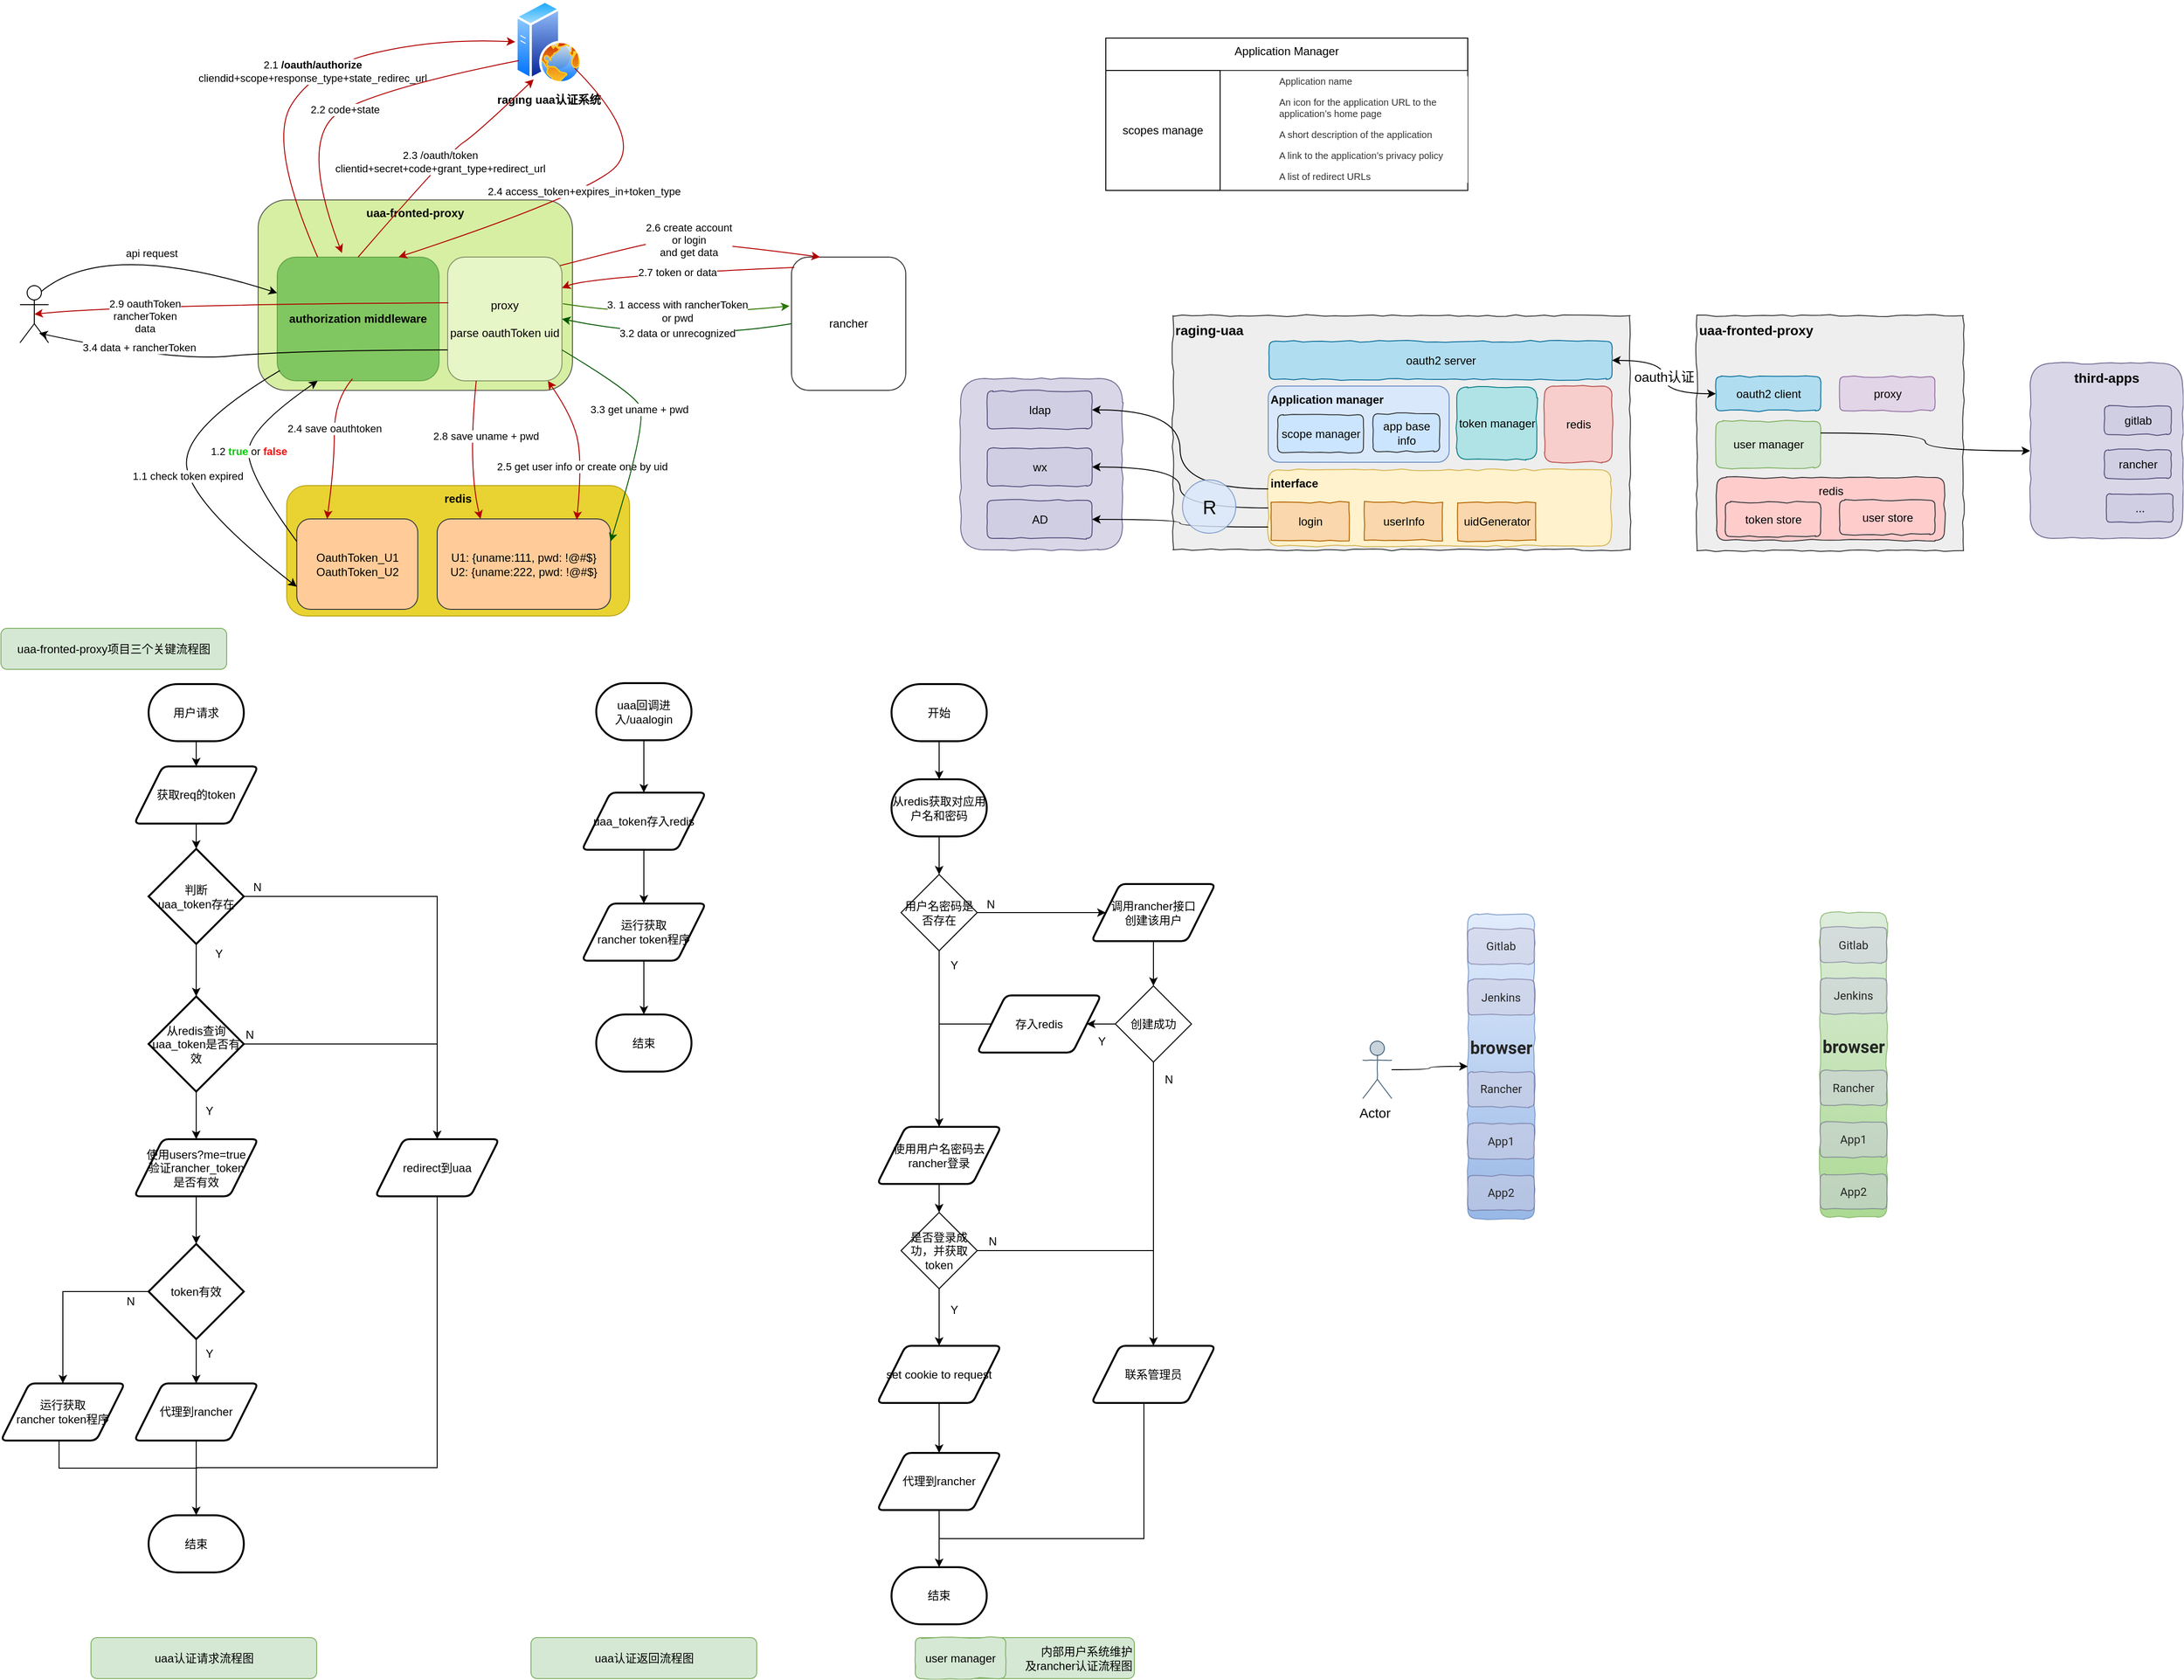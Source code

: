 <mxfile version="12.1.3" type="github" pages="1">
  <diagram id="wU1A7ZqZoi6GiLLCmWU0" name="Page-1">
    <mxGraphModel dx="1408" dy="787" grid="1" gridSize="10" guides="1" tooltips="1" connect="1" arrows="1" fold="1" page="1" pageScale="1" pageWidth="1169" pageHeight="827" math="0" shadow="0">
      <root>
        <mxCell id="0"/>
        <mxCell id="1" parent="0"/>
        <mxCell id="jtTCTWdZy7aRetB8OSgc-1" value="" style="group" parent="1" vertex="1" connectable="0">
          <mxGeometry x="320" y="510" width="360" height="137" as="geometry"/>
        </mxCell>
        <mxCell id="0OA5MnC2VpykpQYva78K-1" value="redis" style="rounded=1;whiteSpace=wrap;html=1;verticalAlign=top;fontStyle=1;fillColor=#e3c800;strokeColor=#B09500;fontColor=#000000;opacity=80;" parent="jtTCTWdZy7aRetB8OSgc-1" vertex="1">
          <mxGeometry width="360" height="137" as="geometry"/>
        </mxCell>
        <mxCell id="0OA5MnC2VpykpQYva78K-2" value="OauthToken_U1&lt;br&gt;OauthToken_U2&lt;br&gt;" style="rounded=1;whiteSpace=wrap;html=1;fillColor=#ffcc99;strokeColor=#36393d;" parent="jtTCTWdZy7aRetB8OSgc-1" vertex="1">
          <mxGeometry x="10.588" y="35" width="127.059" height="95" as="geometry"/>
        </mxCell>
        <mxCell id="0OA5MnC2VpykpQYva78K-3" value="U1: {uname:111, pwd: !@#$}&lt;br&gt;U2: {uname:222, pwd: !@#$}" style="rounded=1;whiteSpace=wrap;html=1;fillColor=#ffcc99;strokeColor=#36393d;" parent="jtTCTWdZy7aRetB8OSgc-1" vertex="1">
          <mxGeometry x="158" y="35" width="182" height="95" as="geometry"/>
        </mxCell>
        <mxCell id="jtTCTWdZy7aRetB8OSgc-2" value="&lt;b&gt;uaa-fronted-proxy&lt;/b&gt;" style="rounded=1;whiteSpace=wrap;html=1;opacity=80;verticalAlign=top;fillColor=#cdeb8b;strokeColor=#36393d;" parent="1" vertex="1">
          <mxGeometry x="290" y="210" width="330" height="200" as="geometry"/>
        </mxCell>
        <mxCell id="jtTCTWdZy7aRetB8OSgc-3" value="rancher" style="rounded=1;whiteSpace=wrap;html=1;fontColor=#000000;opacity=80;" parent="1" vertex="1">
          <mxGeometry x="850" y="270" width="120" height="140" as="geometry"/>
        </mxCell>
        <mxCell id="jtTCTWdZy7aRetB8OSgc-5" value="&lt;b&gt;raging uaa认证系统&lt;/b&gt;" style="aspect=fixed;perimeter=ellipsePerimeter;html=1;align=center;shadow=0;dashed=0;spacingTop=3;image;image=img/lib/active_directory/web_server.svg;" parent="1" vertex="1">
          <mxGeometry x="560" width="70" height="88" as="geometry"/>
        </mxCell>
        <mxCell id="jtTCTWdZy7aRetB8OSgc-6" value="" style="shape=umlActor;verticalLabelPosition=bottom;labelBackgroundColor=#ffffff;verticalAlign=top;html=1;outlineConnect=0;" parent="1" vertex="1">
          <mxGeometry x="40" y="300" width="30" height="60" as="geometry"/>
        </mxCell>
        <mxCell id="jtTCTWdZy7aRetB8OSgc-7" value="&lt;b&gt;authorization middleware&lt;/b&gt;" style="rounded=1;whiteSpace=wrap;html=1;opacity=40;fillColor=#008a00;strokeColor=#005700;fontColor=#000000;verticalAlign=middle;" parent="1" vertex="1">
          <mxGeometry x="310" y="270" width="170" height="130" as="geometry"/>
        </mxCell>
        <mxCell id="jtTCTWdZy7aRetB8OSgc-10" value="2.1 &lt;b&gt;/oauth/authorize&lt;/b&gt;&lt;br&gt;cliendid+scope+response_type+state_redirec_url" style="curved=1;endArrow=classic;html=1;fontColor=#000000;entryX=0;entryY=0.5;entryDx=0;entryDy=0;exitX=0.25;exitY=0;exitDx=0;exitDy=0;fillColor=#e51400;strokeColor=#B20000;" parent="1" source="jtTCTWdZy7aRetB8OSgc-7" target="jtTCTWdZy7aRetB8OSgc-5" edge="1">
          <mxGeometry width="50" height="50" relative="1" as="geometry">
            <mxPoint x="380" y="190" as="sourcePoint"/>
            <mxPoint x="430" y="140" as="targetPoint"/>
            <Array as="points">
              <mxPoint x="300" y="150"/>
              <mxPoint x="350" y="70"/>
              <mxPoint x="480" y="40"/>
            </Array>
          </mxGeometry>
        </mxCell>
        <mxCell id="jtTCTWdZy7aRetB8OSgc-11" value="2.2 code+state" style="curved=1;endArrow=classic;html=1;fontColor=#000000;entryX=0.4;entryY=-0.033;entryDx=0;entryDy=0;entryPerimeter=0;exitX=0;exitY=0.75;exitDx=0;exitDy=0;fillColor=#e51400;strokeColor=#B20000;" parent="1" source="jtTCTWdZy7aRetB8OSgc-5" target="jtTCTWdZy7aRetB8OSgc-7" edge="1">
          <mxGeometry width="50" height="50" relative="1" as="geometry">
            <mxPoint x="455" y="178" as="sourcePoint"/>
            <mxPoint x="505" y="128" as="targetPoint"/>
            <Array as="points">
              <mxPoint x="430" y="90"/>
              <mxPoint x="330" y="140"/>
            </Array>
          </mxGeometry>
        </mxCell>
        <mxCell id="jtTCTWdZy7aRetB8OSgc-12" value="2.3 /oauth/token&lt;br&gt;clientid+secret+code+grant_type+redirect_url" style="curved=1;endArrow=classic;html=1;fontColor=#000000;exitX=0.5;exitY=0;exitDx=0;exitDy=0;entryX=0.25;entryY=1;entryDx=0;entryDy=0;fillColor=#e51400;strokeColor=#B20000;" parent="1" source="jtTCTWdZy7aRetB8OSgc-7" target="jtTCTWdZy7aRetB8OSgc-5" edge="1">
          <mxGeometry width="50" height="50" relative="1" as="geometry">
            <mxPoint x="490" y="210" as="sourcePoint"/>
            <mxPoint x="540" y="160" as="targetPoint"/>
            <Array as="points">
              <mxPoint x="490" y="160"/>
              <mxPoint x="520" y="140"/>
            </Array>
          </mxGeometry>
        </mxCell>
        <mxCell id="jtTCTWdZy7aRetB8OSgc-13" value="2.4 access_token+expires_in+token_type" style="curved=1;endArrow=classic;html=1;fontColor=#000000;entryX=0.75;entryY=0;entryDx=0;entryDy=0;fillColor=#e51400;strokeColor=#B20000;" parent="1" source="jtTCTWdZy7aRetB8OSgc-5" target="jtTCTWdZy7aRetB8OSgc-7" edge="1">
          <mxGeometry x="-0.031" width="50" height="50" relative="1" as="geometry">
            <mxPoint x="650" y="250" as="sourcePoint"/>
            <mxPoint x="700" y="200" as="targetPoint"/>
            <Array as="points">
              <mxPoint x="700" y="150"/>
              <mxPoint x="620" y="210"/>
            </Array>
            <mxPoint as="offset"/>
          </mxGeometry>
        </mxCell>
        <mxCell id="jtTCTWdZy7aRetB8OSgc-14" value="1.1 check token expired" style="curved=1;endArrow=classic;html=1;fontColor=#000000;entryX=0;entryY=0.75;entryDx=0;entryDy=0;exitX=0.017;exitY=0.917;exitDx=0;exitDy=0;exitPerimeter=0;" parent="1" source="jtTCTWdZy7aRetB8OSgc-7" target="0OA5MnC2VpykpQYva78K-2" edge="1">
          <mxGeometry width="50" height="50" relative="1" as="geometry">
            <mxPoint x="310" y="477.5" as="sourcePoint"/>
            <mxPoint x="360" y="427.5" as="targetPoint"/>
            <Array as="points">
              <mxPoint x="210" y="450"/>
              <mxPoint x="220" y="530"/>
            </Array>
          </mxGeometry>
        </mxCell>
        <mxCell id="jtTCTWdZy7aRetB8OSgc-15" value="1.2&lt;b style=&quot;color: rgb(0 , 204 , 0)&quot;&gt; true&lt;/b&gt; or &lt;b&gt;&lt;font color=&quot;#ff0000&quot;&gt;false&lt;/font&gt;&lt;/b&gt;" style="curved=1;endArrow=classic;html=1;fontColor=#000000;entryX=0.25;entryY=1;entryDx=0;entryDy=0;exitX=0;exitY=0.25;exitDx=0;exitDy=0;" parent="1" source="0OA5MnC2VpykpQYva78K-2" target="jtTCTWdZy7aRetB8OSgc-7" edge="1">
          <mxGeometry width="50" height="50" relative="1" as="geometry">
            <mxPoint x="410" y="430" as="sourcePoint"/>
            <mxPoint x="460" y="380" as="targetPoint"/>
            <Array as="points">
              <mxPoint x="280" y="500"/>
              <mxPoint x="280" y="450"/>
            </Array>
          </mxGeometry>
        </mxCell>
        <mxCell id="jtTCTWdZy7aRetB8OSgc-18" value="2.5 get user info or create one by uid" style="curved=1;endArrow=classic;html=1;fontColor=#000000;entryX=0.805;entryY=0.011;entryDx=0;entryDy=0;entryPerimeter=0;fillColor=#e51400;strokeColor=#B20000;startArrow=classic;startFill=1;" parent="1" source="jtTCTWdZy7aRetB8OSgc-27" target="0OA5MnC2VpykpQYva78K-3" edge="1">
          <mxGeometry x="0.274" width="50" height="50" relative="1" as="geometry">
            <mxPoint x="490" y="380" as="sourcePoint"/>
            <mxPoint x="540" y="330" as="targetPoint"/>
            <Array as="points">
              <mxPoint x="622" y="440"/>
              <mxPoint x="630" y="490"/>
            </Array>
            <mxPoint as="offset"/>
          </mxGeometry>
        </mxCell>
        <mxCell id="jtTCTWdZy7aRetB8OSgc-19" value="2.6 create account&lt;br&gt;or login&lt;br&gt;and get data" style="curved=1;endArrow=classic;html=1;fontColor=#000000;entryX=0.25;entryY=0;entryDx=0;entryDy=0;fillColor=#e51400;strokeColor=#B20000;exitX=0.983;exitY=0.069;exitDx=0;exitDy=0;exitPerimeter=0;" parent="1" source="jtTCTWdZy7aRetB8OSgc-27" target="jtTCTWdZy7aRetB8OSgc-3" edge="1">
          <mxGeometry width="50" height="50" relative="1" as="geometry">
            <mxPoint x="610" y="280" as="sourcePoint"/>
            <mxPoint x="609" y="265" as="targetPoint"/>
            <Array as="points">
              <mxPoint x="680" y="260"/>
              <mxPoint x="730" y="250"/>
            </Array>
          </mxGeometry>
        </mxCell>
        <mxCell id="jtTCTWdZy7aRetB8OSgc-21" value="2.8 save uname + pwd" style="curved=1;endArrow=classic;html=1;fontColor=#000000;entryX=0.25;entryY=0;entryDx=0;entryDy=0;exitX=0.25;exitY=1;exitDx=0;exitDy=0;fillColor=#e51400;strokeColor=#B20000;" parent="1" source="jtTCTWdZy7aRetB8OSgc-27" target="0OA5MnC2VpykpQYva78K-3" edge="1">
          <mxGeometry x="-0.165" y="23" width="50" height="50" relative="1" as="geometry">
            <mxPoint x="390" y="395" as="sourcePoint"/>
            <mxPoint x="440" y="345" as="targetPoint"/>
            <Array as="points">
              <mxPoint x="510" y="490"/>
            </Array>
            <mxPoint x="-7" y="-5" as="offset"/>
          </mxGeometry>
        </mxCell>
        <mxCell id="jtTCTWdZy7aRetB8OSgc-22" value="2.4 save oauthtoken" style="curved=1;endArrow=classic;html=1;fontColor=#000000;entryX=0.25;entryY=0;entryDx=0;entryDy=0;exitX=0.465;exitY=0.983;exitDx=0;exitDy=0;exitPerimeter=0;fillColor=#e51400;strokeColor=#B20000;" parent="1" source="jtTCTWdZy7aRetB8OSgc-7" target="0OA5MnC2VpykpQYva78K-2" edge="1">
          <mxGeometry x="-0.236" width="50" height="50" relative="1" as="geometry">
            <mxPoint x="405" y="340" as="sourcePoint"/>
            <mxPoint x="584" y="455" as="targetPoint"/>
            <Array as="points">
              <mxPoint x="370" y="420"/>
              <mxPoint x="370" y="490"/>
            </Array>
            <mxPoint as="offset"/>
          </mxGeometry>
        </mxCell>
        <mxCell id="jtTCTWdZy7aRetB8OSgc-23" value="api request" style="curved=1;endArrow=classic;html=1;fontColor=#000000;exitX=0.75;exitY=0.1;exitDx=0;exitDy=0;exitPerimeter=0;" parent="1" source="jtTCTWdZy7aRetB8OSgc-6" target="jtTCTWdZy7aRetB8OSgc-7" edge="1">
          <mxGeometry width="50" height="50" relative="1" as="geometry">
            <mxPoint x="150" y="295" as="sourcePoint"/>
            <mxPoint x="200" y="245" as="targetPoint"/>
            <Array as="points">
              <mxPoint x="130" y="250"/>
            </Array>
          </mxGeometry>
        </mxCell>
        <mxCell id="jtTCTWdZy7aRetB8OSgc-24" value="2.9 oauthToken&lt;br&gt;rancherToken&lt;br&gt;data" style="curved=1;endArrow=classic;html=1;fontColor=#000000;entryX=0.5;entryY=0.5;entryDx=0;entryDy=0;entryPerimeter=0;fillColor=#e51400;strokeColor=#B20000;exitX=0.008;exitY=0.369;exitDx=0;exitDy=0;exitPerimeter=0;" parent="1" source="jtTCTWdZy7aRetB8OSgc-27" target="jtTCTWdZy7aRetB8OSgc-6" edge="1">
          <mxGeometry x="0.632" y="41" width="50" height="50" relative="1" as="geometry">
            <mxPoint x="150" y="370" as="sourcePoint"/>
            <mxPoint x="200" y="320" as="targetPoint"/>
            <Array as="points">
              <mxPoint x="150" y="320"/>
            </Array>
            <mxPoint x="32" y="-30" as="offset"/>
          </mxGeometry>
        </mxCell>
        <mxCell id="jtTCTWdZy7aRetB8OSgc-25" value="3. 1 access with rancherToken&lt;br&gt;or pwd" style="curved=1;endArrow=classic;html=1;fontColor=#000000;exitX=1.008;exitY=0.377;exitDx=0;exitDy=0;exitPerimeter=0;entryX=-0.017;entryY=0.367;entryDx=0;entryDy=0;entryPerimeter=0;fillColor=#60a917;strokeColor=#2D7600;" parent="1" source="jtTCTWdZy7aRetB8OSgc-27" target="jtTCTWdZy7aRetB8OSgc-3" edge="1">
          <mxGeometry x="0.018" y="6" width="50" height="50" relative="1" as="geometry">
            <mxPoint x="549" y="385" as="sourcePoint"/>
            <mxPoint x="599" y="335" as="targetPoint"/>
            <Array as="points">
              <mxPoint x="710" y="335"/>
            </Array>
            <mxPoint as="offset"/>
          </mxGeometry>
        </mxCell>
        <mxCell id="jtTCTWdZy7aRetB8OSgc-26" value="3.2 data or unrecognized" style="curved=1;endArrow=classic;html=1;fontColor=#000000;entryX=1;entryY=0.5;entryDx=0;entryDy=0;exitX=0;exitY=0.5;exitDx=0;exitDy=0;fillColor=#008a00;strokeColor=#005700;" parent="1" source="jtTCTWdZy7aRetB8OSgc-3" target="jtTCTWdZy7aRetB8OSgc-27" edge="1">
          <mxGeometry x="-0.021" y="-10" width="50" height="50" relative="1" as="geometry">
            <mxPoint x="564" y="400" as="sourcePoint"/>
            <mxPoint x="614" y="350" as="targetPoint"/>
            <Array as="points">
              <mxPoint x="730" y="360"/>
            </Array>
            <mxPoint as="offset"/>
          </mxGeometry>
        </mxCell>
        <mxCell id="jtTCTWdZy7aRetB8OSgc-27" value="proxy&lt;br&gt;&lt;br&gt;parse oauthToken uid" style="rounded=1;whiteSpace=wrap;html=1;fontColor=#000000;opacity=40;" parent="1" vertex="1">
          <mxGeometry x="489" y="270" width="120" height="130" as="geometry"/>
        </mxCell>
        <mxCell id="jtTCTWdZy7aRetB8OSgc-28" value="2.7 token or data" style="curved=1;endArrow=classic;html=1;fontColor=#000000;entryX=1;entryY=0.25;entryDx=0;entryDy=0;exitX=0.025;exitY=0.078;exitDx=0;exitDy=0;fillColor=#e51400;strokeColor=#B20000;exitPerimeter=0;" parent="1" source="jtTCTWdZy7aRetB8OSgc-3" target="jtTCTWdZy7aRetB8OSgc-27" edge="1">
          <mxGeometry width="50" height="50" relative="1" as="geometry">
            <mxPoint x="853" y="327.02" as="sourcePoint"/>
            <mxPoint x="480" y="302.5" as="targetPoint"/>
            <Array as="points">
              <mxPoint x="640" y="290"/>
            </Array>
          </mxGeometry>
        </mxCell>
        <mxCell id="jtTCTWdZy7aRetB8OSgc-30" value="3.3 get uname + pwd" style="curved=1;endArrow=classic;html=1;fontColor=#000000;exitX=1;exitY=0.75;exitDx=0;exitDy=0;entryX=1;entryY=0.25;entryDx=0;entryDy=0;fillColor=#008a00;strokeColor=#005700;" parent="1" source="jtTCTWdZy7aRetB8OSgc-27" target="0OA5MnC2VpykpQYva78K-3" edge="1">
          <mxGeometry x="-0.172" y="-3" width="50" height="50" relative="1" as="geometry">
            <mxPoint x="704.5" y="438" as="sourcePoint"/>
            <mxPoint x="754.5" y="388" as="targetPoint"/>
            <Array as="points">
              <mxPoint x="680" y="410"/>
              <mxPoint x="700" y="440"/>
            </Array>
            <mxPoint as="offset"/>
          </mxGeometry>
        </mxCell>
        <mxCell id="jtTCTWdZy7aRetB8OSgc-31" value="3.4 data + rancherToken" style="curved=1;endArrow=classic;html=1;fontColor=#000000;exitX=0;exitY=0.75;exitDx=0;exitDy=0;entryX=0.667;entryY=0.833;entryDx=0;entryDy=0;entryPerimeter=0;" parent="1" source="jtTCTWdZy7aRetB8OSgc-27" target="jtTCTWdZy7aRetB8OSgc-6" edge="1">
          <mxGeometry x="0.512" y="-7" width="50" height="50" relative="1" as="geometry">
            <mxPoint x="720" y="425" as="sourcePoint"/>
            <mxPoint x="80" y="360" as="targetPoint"/>
            <Array as="points">
              <mxPoint x="320" y="368"/>
              <mxPoint x="200" y="380"/>
            </Array>
            <mxPoint as="offset"/>
          </mxGeometry>
        </mxCell>
        <mxCell id="ZNw0FCCPqXBxDtfS_jLe-9" value="" style="edgeStyle=orthogonalEdgeStyle;rounded=0;orthogonalLoop=1;jettySize=auto;html=1;entryX=0.5;entryY=0;entryDx=0;entryDy=0;" parent="1" source="ZNw0FCCPqXBxDtfS_jLe-5" target="ZNw0FCCPqXBxDtfS_jLe-131" edge="1">
          <mxGeometry relative="1" as="geometry">
            <mxPoint x="225" y="1201.5" as="targetPoint"/>
          </mxGeometry>
        </mxCell>
        <mxCell id="ZNw0FCCPqXBxDtfS_jLe-136" value="" style="edgeStyle=orthogonalEdgeStyle;rounded=0;orthogonalLoop=1;jettySize=auto;html=1;startArrow=none;startFill=0;endArrow=none;endFill=0;" parent="1" edge="1">
          <mxGeometry relative="1" as="geometry">
            <mxPoint x="270" y="1096.5" as="sourcePoint"/>
            <mxPoint x="478" y="1096.5" as="targetPoint"/>
          </mxGeometry>
        </mxCell>
        <mxCell id="ZNw0FCCPqXBxDtfS_jLe-5" value="从redis查询uaa_token是否有效" style="strokeWidth=2;html=1;shape=mxgraph.flowchart.decision;whiteSpace=wrap;" parent="1" vertex="1">
          <mxGeometry x="175" y="1046.5" width="100" height="100" as="geometry"/>
        </mxCell>
        <mxCell id="ZNw0FCCPqXBxDtfS_jLe-14" value="" style="edgeStyle=orthogonalEdgeStyle;rounded=0;orthogonalLoop=1;jettySize=auto;html=1;" parent="1" source="ZNw0FCCPqXBxDtfS_jLe-12" target="MsyxyNkL6-CA4OaowcqU-8" edge="1">
          <mxGeometry relative="1" as="geometry">
            <mxPoint x="225" y="1461.5" as="targetPoint"/>
          </mxGeometry>
        </mxCell>
        <mxCell id="MsyxyNkL6-CA4OaowcqU-12" value="" style="edgeStyle=orthogonalEdgeStyle;rounded=0;orthogonalLoop=1;jettySize=auto;html=1;" parent="1" source="ZNw0FCCPqXBxDtfS_jLe-12" target="MsyxyNkL6-CA4OaowcqU-11" edge="1">
          <mxGeometry relative="1" as="geometry"/>
        </mxCell>
        <mxCell id="ZNw0FCCPqXBxDtfS_jLe-12" value="token有效" style="strokeWidth=2;html=1;shape=mxgraph.flowchart.decision;whiteSpace=wrap;" parent="1" vertex="1">
          <mxGeometry x="175" y="1306.5" width="100" height="100" as="geometry"/>
        </mxCell>
        <mxCell id="ZNw0FCCPqXBxDtfS_jLe-67" style="edgeStyle=orthogonalEdgeStyle;rounded=0;orthogonalLoop=1;jettySize=auto;html=1;entryX=0.5;entryY=0;entryDx=0;entryDy=0;entryPerimeter=0;" parent="1" source="MsyxyNkL6-CA4OaowcqU-8" target="ZNw0FCCPqXBxDtfS_jLe-66" edge="1">
          <mxGeometry relative="1" as="geometry">
            <mxPoint x="225" y="1521.5" as="sourcePoint"/>
          </mxGeometry>
        </mxCell>
        <mxCell id="MsyxyNkL6-CA4OaowcqU-6" value="" style="edgeStyle=orthogonalEdgeStyle;rounded=0;orthogonalLoop=1;jettySize=auto;html=1;" parent="1" source="ZNw0FCCPqXBxDtfS_jLe-63" target="MsyxyNkL6-CA4OaowcqU-3" edge="1">
          <mxGeometry relative="1" as="geometry"/>
        </mxCell>
        <mxCell id="ZNw0FCCPqXBxDtfS_jLe-63" value="用户请求" style="strokeWidth=2;html=1;shape=mxgraph.flowchart.terminator;whiteSpace=wrap;" parent="1" vertex="1">
          <mxGeometry x="175" y="718.5" width="100" height="60" as="geometry"/>
        </mxCell>
        <mxCell id="ZNw0FCCPqXBxDtfS_jLe-66" value="结束" style="strokeWidth=2;html=1;shape=mxgraph.flowchart.terminator;whiteSpace=wrap;" parent="1" vertex="1">
          <mxGeometry x="175" y="1591.5" width="100" height="60" as="geometry"/>
        </mxCell>
        <mxCell id="ZNw0FCCPqXBxDtfS_jLe-74" value="" style="edgeStyle=orthogonalEdgeStyle;rounded=0;orthogonalLoop=1;jettySize=auto;html=1;" parent="1" source="ZNw0FCCPqXBxDtfS_jLe-72" target="ZNw0FCCPqXBxDtfS_jLe-5" edge="1">
          <mxGeometry relative="1" as="geometry"/>
        </mxCell>
        <mxCell id="ZNw0FCCPqXBxDtfS_jLe-78" style="edgeStyle=orthogonalEdgeStyle;rounded=0;orthogonalLoop=1;jettySize=auto;html=1;entryX=0.5;entryY=0;entryDx=0;entryDy=0;" parent="1" source="ZNw0FCCPqXBxDtfS_jLe-72" target="ZNw0FCCPqXBxDtfS_jLe-128" edge="1">
          <mxGeometry relative="1" as="geometry">
            <mxPoint x="443" y="971.5" as="targetPoint"/>
          </mxGeometry>
        </mxCell>
        <mxCell id="ZNw0FCCPqXBxDtfS_jLe-72" value="判断&lt;br&gt;uaa_token存在" style="strokeWidth=2;html=1;shape=mxgraph.flowchart.decision;whiteSpace=wrap;" parent="1" vertex="1">
          <mxGeometry x="175" y="891.5" width="100" height="100" as="geometry"/>
        </mxCell>
        <mxCell id="ZNw0FCCPqXBxDtfS_jLe-75" value="Y" style="text;html=1;resizable=0;points=[];autosize=1;align=left;verticalAlign=top;spacingTop=-4;" parent="1" vertex="1">
          <mxGeometry x="243" y="991.5" width="20" height="20" as="geometry"/>
        </mxCell>
        <mxCell id="ZNw0FCCPqXBxDtfS_jLe-85" value="" style="edgeStyle=orthogonalEdgeStyle;rounded=0;orthogonalLoop=1;jettySize=auto;html=1;endArrow=classic;endFill=1;startArrow=none;startFill=0;entryX=0.5;entryY=0;entryDx=0;entryDy=0;" parent="1" source="ZNw0FCCPqXBxDtfS_jLe-83" target="ZNw0FCCPqXBxDtfS_jLe-94" edge="1">
          <mxGeometry relative="1" as="geometry">
            <mxPoint x="695" y="857.5" as="targetPoint"/>
          </mxGeometry>
        </mxCell>
        <mxCell id="ZNw0FCCPqXBxDtfS_jLe-83" value="uaa回调进入/uaalogin" style="strokeWidth=2;html=1;shape=mxgraph.flowchart.terminator;whiteSpace=wrap;" parent="1" vertex="1">
          <mxGeometry x="645" y="717.5" width="100" height="60" as="geometry"/>
        </mxCell>
        <mxCell id="ZNw0FCCPqXBxDtfS_jLe-89" value="" style="edgeStyle=orthogonalEdgeStyle;rounded=0;orthogonalLoop=1;jettySize=auto;html=1;startArrow=none;startFill=0;endArrow=classic;endFill=1;" parent="1" source="ZNw0FCCPqXBxDtfS_jLe-86" target="ZNw0FCCPqXBxDtfS_jLe-90" edge="1">
          <mxGeometry relative="1" as="geometry">
            <mxPoint x="1005" y="958.5" as="targetPoint"/>
          </mxGeometry>
        </mxCell>
        <mxCell id="ZNw0FCCPqXBxDtfS_jLe-86" value="从redis获取对应用户名和密码" style="strokeWidth=2;html=1;shape=mxgraph.flowchart.terminator;whiteSpace=wrap;" parent="1" vertex="1">
          <mxGeometry x="955" y="818.5" width="100" height="60" as="geometry"/>
        </mxCell>
        <mxCell id="ZNw0FCCPqXBxDtfS_jLe-92" value="" style="edgeStyle=orthogonalEdgeStyle;rounded=0;orthogonalLoop=1;jettySize=auto;html=1;startArrow=none;startFill=0;endArrow=classic;endFill=1;entryX=0;entryY=0.5;entryDx=0;entryDy=0;" parent="1" source="ZNw0FCCPqXBxDtfS_jLe-90" target="ZNw0FCCPqXBxDtfS_jLe-95" edge="1">
          <mxGeometry relative="1" as="geometry">
            <mxPoint x="1135" y="983.5" as="targetPoint"/>
          </mxGeometry>
        </mxCell>
        <mxCell id="ZNw0FCCPqXBxDtfS_jLe-101" value="" style="edgeStyle=orthogonalEdgeStyle;rounded=0;orthogonalLoop=1;jettySize=auto;html=1;startArrow=none;startFill=0;endArrow=classic;endFill=1;movable=0;resizable=0;rotatable=0;deletable=0;editable=0;connectable=0;entryX=0.5;entryY=0;entryDx=0;entryDy=0;" parent="1" source="ZNw0FCCPqXBxDtfS_jLe-90" target="ZNw0FCCPqXBxDtfS_jLe-119" edge="1">
          <mxGeometry relative="1" as="geometry">
            <mxPoint x="1680" y="1450" as="targetPoint"/>
          </mxGeometry>
        </mxCell>
        <mxCell id="ZNw0FCCPqXBxDtfS_jLe-90" value="用户名密码是否存在" style="rhombus;whiteSpace=wrap;html=1;" parent="1" vertex="1">
          <mxGeometry x="965" y="918.5" width="80" height="80" as="geometry"/>
        </mxCell>
        <mxCell id="ZNw0FCCPqXBxDtfS_jLe-108" value="" style="edgeStyle=orthogonalEdgeStyle;rounded=0;orthogonalLoop=1;jettySize=auto;html=1;startArrow=none;startFill=0;endArrow=classic;endFill=1;entryX=0.5;entryY=0;entryDx=0;entryDy=0;" parent="1" source="ZNw0FCCPqXBxDtfS_jLe-100" target="ZNw0FCCPqXBxDtfS_jLe-124" edge="1">
          <mxGeometry relative="1" as="geometry">
            <mxPoint x="1005" y="1416.5" as="targetPoint"/>
          </mxGeometry>
        </mxCell>
        <mxCell id="ZNw0FCCPqXBxDtfS_jLe-116" value="" style="edgeStyle=orthogonalEdgeStyle;rounded=0;orthogonalLoop=1;jettySize=auto;html=1;startArrow=none;startFill=0;endArrow=classic;endFill=1;entryX=0.5;entryY=0;entryDx=0;entryDy=0;" parent="1" source="ZNw0FCCPqXBxDtfS_jLe-100" target="ZNw0FCCPqXBxDtfS_jLe-126" edge="1">
          <mxGeometry relative="1" as="geometry">
            <mxPoint x="1135" y="1526.5" as="targetPoint"/>
          </mxGeometry>
        </mxCell>
        <mxCell id="ZNw0FCCPqXBxDtfS_jLe-100" value="是否登录成功，并获取token" style="rhombus;whiteSpace=wrap;html=1;" parent="1" vertex="1">
          <mxGeometry x="965" y="1273.5" width="80" height="80" as="geometry"/>
        </mxCell>
        <mxCell id="MsyxyNkL6-CA4OaowcqU-16" value="" style="edgeStyle=orthogonalEdgeStyle;rounded=0;orthogonalLoop=1;jettySize=auto;html=1;endArrow=classic;endFill=1;" parent="1" source="ZNw0FCCPqXBxDtfS_jLe-94" target="MsyxyNkL6-CA4OaowcqU-15" edge="1">
          <mxGeometry relative="1" as="geometry"/>
        </mxCell>
        <mxCell id="ZNw0FCCPqXBxDtfS_jLe-94" value="uaa_token存入redis" style="shape=parallelogram;html=1;strokeWidth=2;perimeter=parallelogramPerimeter;whiteSpace=wrap;rounded=1;arcSize=12;size=0.23;" parent="1" vertex="1">
          <mxGeometry x="630" y="832.5" width="130" height="60" as="geometry"/>
        </mxCell>
        <mxCell id="sy4YX7AeFQuPvRJ4Ls3s-3" value="" style="edgeStyle=none;orthogonalLoop=1;jettySize=auto;html=1;endArrow=classic;endFill=1;" parent="1" source="ZNw0FCCPqXBxDtfS_jLe-95" target="sy4YX7AeFQuPvRJ4Ls3s-2" edge="1">
          <mxGeometry relative="1" as="geometry"/>
        </mxCell>
        <mxCell id="ZNw0FCCPqXBxDtfS_jLe-95" value="调用rancher接口&lt;br&gt;创建该用户" style="shape=parallelogram;html=1;strokeWidth=2;perimeter=parallelogramPerimeter;whiteSpace=wrap;rounded=1;arcSize=12;size=0.23;" parent="1" vertex="1">
          <mxGeometry x="1165" y="928.5" width="130" height="60" as="geometry"/>
        </mxCell>
        <mxCell id="ZNw0FCCPqXBxDtfS_jLe-96" value="N" style="text;html=1;resizable=0;points=[];autosize=1;align=left;verticalAlign=top;spacingTop=-4;" parent="1" vertex="1">
          <mxGeometry x="1053" y="939.5" width="20" height="20" as="geometry"/>
        </mxCell>
        <mxCell id="sy4YX7AeFQuPvRJ4Ls3s-25" style="edgeStyle=orthogonalEdgeStyle;rounded=0;orthogonalLoop=1;jettySize=auto;html=1;endArrow=none;endFill=0;endSize=6;strokeWidth=1;" parent="1" edge="1">
          <mxGeometry relative="1" as="geometry">
            <mxPoint x="1005" y="1075.5" as="targetPoint"/>
            <mxPoint x="1064.95" y="1075.5" as="sourcePoint"/>
          </mxGeometry>
        </mxCell>
        <mxCell id="ZNw0FCCPqXBxDtfS_jLe-97" value="存入redis" style="shape=parallelogram;html=1;strokeWidth=2;perimeter=parallelogramPerimeter;whiteSpace=wrap;rounded=1;arcSize=12;size=0.23;" parent="1" vertex="1">
          <mxGeometry x="1045" y="1045.5" width="130" height="60" as="geometry"/>
        </mxCell>
        <mxCell id="ZNw0FCCPqXBxDtfS_jLe-102" value="Y" style="text;html=1;resizable=0;points=[];autosize=1;align=left;verticalAlign=top;spacingTop=-4;" parent="1" vertex="1">
          <mxGeometry x="1015" y="1003.5" width="20" height="20" as="geometry"/>
        </mxCell>
        <mxCell id="ZNw0FCCPqXBxDtfS_jLe-109" value="Y" style="text;html=1;resizable=0;points=[];autosize=1;align=left;verticalAlign=top;spacingTop=-4;" parent="1" vertex="1">
          <mxGeometry x="1015" y="1366" width="20" height="20" as="geometry"/>
        </mxCell>
        <mxCell id="ZNw0FCCPqXBxDtfS_jLe-112" value="" style="edgeStyle=orthogonalEdgeStyle;rounded=0;orthogonalLoop=1;jettySize=auto;html=1;startArrow=none;startFill=0;endArrow=classic;endFill=1;exitX=0.5;exitY=1;exitDx=0;exitDy=0;entryX=0.5;entryY=0;entryDx=0;entryDy=0;" parent="1" source="ZNw0FCCPqXBxDtfS_jLe-124" target="ZNw0FCCPqXBxDtfS_jLe-125" edge="1">
          <mxGeometry relative="1" as="geometry">
            <mxPoint x="1005" y="1476" as="sourcePoint"/>
            <mxPoint x="935" y="1553.5" as="targetPoint"/>
          </mxGeometry>
        </mxCell>
        <mxCell id="ZNw0FCCPqXBxDtfS_jLe-114" value="" style="edgeStyle=orthogonalEdgeStyle;rounded=0;orthogonalLoop=1;jettySize=auto;html=1;startArrow=none;startFill=0;endArrow=classic;endFill=1;exitX=0.5;exitY=1;exitDx=0;exitDy=0;" parent="1" source="ZNw0FCCPqXBxDtfS_jLe-125" target="ZNw0FCCPqXBxDtfS_jLe-113" edge="1">
          <mxGeometry relative="1" as="geometry">
            <mxPoint x="1005" y="1586" as="sourcePoint"/>
          </mxGeometry>
        </mxCell>
        <mxCell id="ZNw0FCCPqXBxDtfS_jLe-113" value="结束" style="strokeWidth=2;html=1;shape=mxgraph.flowchart.terminator;whiteSpace=wrap;" parent="1" vertex="1">
          <mxGeometry x="955" y="1646" width="100" height="60" as="geometry"/>
        </mxCell>
        <mxCell id="ZNw0FCCPqXBxDtfS_jLe-118" style="edgeStyle=orthogonalEdgeStyle;rounded=0;orthogonalLoop=1;jettySize=auto;html=1;startArrow=none;startFill=0;endArrow=none;endFill=0;exitX=0.5;exitY=1;exitDx=0;exitDy=0;" parent="1" source="ZNw0FCCPqXBxDtfS_jLe-126" edge="1">
          <mxGeometry relative="1" as="geometry">
            <mxPoint x="1005" y="1616" as="targetPoint"/>
            <mxPoint x="1135" y="1586" as="sourcePoint"/>
            <Array as="points">
              <mxPoint x="1220" y="1616.5"/>
            </Array>
          </mxGeometry>
        </mxCell>
        <mxCell id="ZNw0FCCPqXBxDtfS_jLe-122" value="" style="edgeStyle=orthogonalEdgeStyle;rounded=0;orthogonalLoop=1;jettySize=auto;html=1;startArrow=none;startFill=0;endArrow=classic;endFill=1;" parent="1" source="ZNw0FCCPqXBxDtfS_jLe-119" target="ZNw0FCCPqXBxDtfS_jLe-100" edge="1">
          <mxGeometry relative="1" as="geometry"/>
        </mxCell>
        <mxCell id="ZNw0FCCPqXBxDtfS_jLe-119" value="使用用户名密码去rancher登录" style="shape=parallelogram;html=1;strokeWidth=2;perimeter=parallelogramPerimeter;whiteSpace=wrap;rounded=1;arcSize=12;size=0.23;" parent="1" vertex="1">
          <mxGeometry x="940" y="1183.5" width="130" height="60" as="geometry"/>
        </mxCell>
        <mxCell id="ZNw0FCCPqXBxDtfS_jLe-123" value="N" style="text;html=1;resizable=0;points=[];autosize=1;align=left;verticalAlign=top;spacingTop=-4;" parent="1" vertex="1">
          <mxGeometry x="1055" y="1293.5" width="20" height="20" as="geometry"/>
        </mxCell>
        <mxCell id="ZNw0FCCPqXBxDtfS_jLe-124" value="set cookie to request" style="shape=parallelogram;html=1;strokeWidth=2;perimeter=parallelogramPerimeter;whiteSpace=wrap;rounded=1;arcSize=12;size=0.23;" parent="1" vertex="1">
          <mxGeometry x="940" y="1413.5" width="130" height="60" as="geometry"/>
        </mxCell>
        <mxCell id="ZNw0FCCPqXBxDtfS_jLe-125" value="代理到rancher" style="shape=parallelogram;html=1;strokeWidth=2;perimeter=parallelogramPerimeter;whiteSpace=wrap;rounded=1;arcSize=12;size=0.23;" parent="1" vertex="1">
          <mxGeometry x="940" y="1526" width="130" height="60" as="geometry"/>
        </mxCell>
        <mxCell id="ZNw0FCCPqXBxDtfS_jLe-126" value="联系管理员" style="shape=parallelogram;html=1;strokeWidth=2;perimeter=parallelogramPerimeter;whiteSpace=wrap;rounded=1;arcSize=12;size=0.23;" parent="1" vertex="1">
          <mxGeometry x="1165" y="1413.5" width="130" height="60" as="geometry"/>
        </mxCell>
        <mxCell id="ZNw0FCCPqXBxDtfS_jLe-127" value="N" style="text;html=1;resizable=0;points=[];autosize=1;align=left;verticalAlign=top;spacingTop=-4;" parent="1" vertex="1">
          <mxGeometry x="283" y="921.5" width="20" height="20" as="geometry"/>
        </mxCell>
        <mxCell id="ZNw0FCCPqXBxDtfS_jLe-129" style="edgeStyle=orthogonalEdgeStyle;rounded=0;orthogonalLoop=1;jettySize=auto;html=1;startArrow=none;startFill=0;endArrow=none;endFill=0;exitX=0.5;exitY=1;exitDx=0;exitDy=0;" parent="1" source="ZNw0FCCPqXBxDtfS_jLe-128" edge="1">
          <mxGeometry relative="1" as="geometry">
            <mxPoint x="225" y="1541.5" as="targetPoint"/>
            <mxPoint x="483" y="1241.5" as="sourcePoint"/>
            <Array as="points">
              <mxPoint x="478" y="1541.5"/>
            </Array>
          </mxGeometry>
        </mxCell>
        <mxCell id="ZNw0FCCPqXBxDtfS_jLe-128" value="redirect到uaa" style="shape=parallelogram;html=1;strokeWidth=2;perimeter=parallelogramPerimeter;whiteSpace=wrap;rounded=1;arcSize=12;size=0.23;" parent="1" vertex="1">
          <mxGeometry x="413" y="1196.5" width="130" height="60" as="geometry"/>
        </mxCell>
        <mxCell id="ZNw0FCCPqXBxDtfS_jLe-130" value="Y" style="text;html=1;resizable=0;points=[];autosize=1;align=left;verticalAlign=top;spacingTop=-4;" parent="1" vertex="1">
          <mxGeometry x="233" y="1156.5" width="20" height="20" as="geometry"/>
        </mxCell>
        <mxCell id="ZNw0FCCPqXBxDtfS_jLe-132" value="" style="edgeStyle=orthogonalEdgeStyle;rounded=0;orthogonalLoop=1;jettySize=auto;html=1;startArrow=none;startFill=0;endArrow=classic;endFill=1;" parent="1" source="ZNw0FCCPqXBxDtfS_jLe-131" target="ZNw0FCCPqXBxDtfS_jLe-12" edge="1">
          <mxGeometry relative="1" as="geometry"/>
        </mxCell>
        <mxCell id="ZNw0FCCPqXBxDtfS_jLe-131" value="使用users?me=true&lt;br&gt;验证rancher_token&lt;br&gt;是否有效" style="shape=parallelogram;html=1;strokeWidth=2;perimeter=parallelogramPerimeter;whiteSpace=wrap;rounded=1;arcSize=12;size=0.23;" parent="1" vertex="1">
          <mxGeometry x="160" y="1196.5" width="130" height="60" as="geometry"/>
        </mxCell>
        <mxCell id="ZNw0FCCPqXBxDtfS_jLe-133" value="Y" style="text;html=1;resizable=0;points=[];autosize=1;align=left;verticalAlign=top;spacingTop=-4;" parent="1" vertex="1">
          <mxGeometry x="233" y="1411.5" width="20" height="20" as="geometry"/>
        </mxCell>
        <mxCell id="ZNw0FCCPqXBxDtfS_jLe-137" value="N" style="text;html=1;resizable=0;points=[];autosize=1;align=left;verticalAlign=top;spacingTop=-4;" parent="1" vertex="1">
          <mxGeometry x="275" y="1076.5" width="20" height="20" as="geometry"/>
        </mxCell>
        <mxCell id="sy4YX7AeFQuPvRJ4Ls3s-20" style="edgeStyle=orthogonalEdgeStyle;rounded=0;orthogonalLoop=1;jettySize=auto;html=1;endArrow=none;endFill=0;endSize=6;strokeWidth=1;" parent="1" source="sy4YX7AeFQuPvRJ4Ls3s-2" edge="1">
          <mxGeometry relative="1" as="geometry">
            <mxPoint x="1230" y="1313.5" as="targetPoint"/>
          </mxGeometry>
        </mxCell>
        <mxCell id="sy4YX7AeFQuPvRJ4Ls3s-22" style="edgeStyle=orthogonalEdgeStyle;rounded=0;orthogonalLoop=1;jettySize=auto;html=1;entryX=1;entryY=0.5;entryDx=0;entryDy=0;endArrow=classic;endFill=1;endSize=6;strokeWidth=1;" parent="1" source="sy4YX7AeFQuPvRJ4Ls3s-2" target="ZNw0FCCPqXBxDtfS_jLe-97" edge="1">
          <mxGeometry relative="1" as="geometry"/>
        </mxCell>
        <mxCell id="sy4YX7AeFQuPvRJ4Ls3s-2" value="创建成功" style="rhombus;whiteSpace=wrap;html=1;" parent="1" vertex="1">
          <mxGeometry x="1190" y="1035.5" width="80" height="80" as="geometry"/>
        </mxCell>
        <mxCell id="sy4YX7AeFQuPvRJ4Ls3s-17" value="N" style="text;html=1;resizable=0;points=[];autosize=1;align=left;verticalAlign=top;spacingTop=-4;" parent="1" vertex="1">
          <mxGeometry x="1240" y="1123.5" width="20" height="20" as="geometry"/>
        </mxCell>
        <mxCell id="sy4YX7AeFQuPvRJ4Ls3s-24" value="Y" style="text;html=1;resizable=0;points=[];autosize=1;align=left;verticalAlign=top;spacingTop=-4;" parent="1" vertex="1">
          <mxGeometry x="1170" y="1083.5" width="20" height="20" as="geometry"/>
        </mxCell>
        <mxCell id="MsyxyNkL6-CA4OaowcqU-2" value="" style="edgeStyle=orthogonalEdgeStyle;rounded=0;orthogonalLoop=1;jettySize=auto;html=1;" parent="1" source="MsyxyNkL6-CA4OaowcqU-1" target="ZNw0FCCPqXBxDtfS_jLe-86" edge="1">
          <mxGeometry relative="1" as="geometry"/>
        </mxCell>
        <mxCell id="MsyxyNkL6-CA4OaowcqU-1" value="开始" style="strokeWidth=2;html=1;shape=mxgraph.flowchart.terminator;whiteSpace=wrap;" parent="1" vertex="1">
          <mxGeometry x="955" y="718.5" width="100" height="60" as="geometry"/>
        </mxCell>
        <mxCell id="MsyxyNkL6-CA4OaowcqU-7" value="" style="edgeStyle=orthogonalEdgeStyle;rounded=0;orthogonalLoop=1;jettySize=auto;html=1;" parent="1" source="MsyxyNkL6-CA4OaowcqU-3" target="ZNw0FCCPqXBxDtfS_jLe-72" edge="1">
          <mxGeometry relative="1" as="geometry"/>
        </mxCell>
        <mxCell id="MsyxyNkL6-CA4OaowcqU-3" value="获取req的token" style="shape=parallelogram;html=1;strokeWidth=2;perimeter=parallelogramPerimeter;whiteSpace=wrap;rounded=1;arcSize=12;size=0.23;" parent="1" vertex="1">
          <mxGeometry x="160" y="805" width="130" height="60" as="geometry"/>
        </mxCell>
        <mxCell id="MsyxyNkL6-CA4OaowcqU-8" value="代理到rancher" style="shape=parallelogram;html=1;strokeWidth=2;perimeter=parallelogramPerimeter;whiteSpace=wrap;rounded=1;arcSize=12;size=0.23;" parent="1" vertex="1">
          <mxGeometry x="160" y="1453" width="130" height="60" as="geometry"/>
        </mxCell>
        <mxCell id="MsyxyNkL6-CA4OaowcqU-14" style="edgeStyle=orthogonalEdgeStyle;rounded=0;orthogonalLoop=1;jettySize=auto;html=1;endArrow=none;endFill=0;" parent="1" source="MsyxyNkL6-CA4OaowcqU-11" edge="1">
          <mxGeometry relative="1" as="geometry">
            <mxPoint x="226" y="1542" as="targetPoint"/>
            <mxPoint x="81" y="1522" as="sourcePoint"/>
            <Array as="points">
              <mxPoint x="81" y="1542"/>
            </Array>
          </mxGeometry>
        </mxCell>
        <mxCell id="MsyxyNkL6-CA4OaowcqU-11" value="运行获取&lt;br&gt;rancher token程序" style="shape=parallelogram;html=1;strokeWidth=2;perimeter=parallelogramPerimeter;whiteSpace=wrap;rounded=1;arcSize=12;size=0.23;" parent="1" vertex="1">
          <mxGeometry x="20" y="1453" width="130" height="60" as="geometry"/>
        </mxCell>
        <mxCell id="MsyxyNkL6-CA4OaowcqU-18" value="" style="edgeStyle=orthogonalEdgeStyle;rounded=0;orthogonalLoop=1;jettySize=auto;html=1;endArrow=classic;endFill=1;" parent="1" source="MsyxyNkL6-CA4OaowcqU-15" target="MsyxyNkL6-CA4OaowcqU-17" edge="1">
          <mxGeometry relative="1" as="geometry"/>
        </mxCell>
        <mxCell id="MsyxyNkL6-CA4OaowcqU-15" value="运行获取&lt;br&gt;rancher token程序" style="shape=parallelogram;html=1;strokeWidth=2;perimeter=parallelogramPerimeter;whiteSpace=wrap;rounded=1;arcSize=12;size=0.23;" parent="1" vertex="1">
          <mxGeometry x="630" y="949" width="130" height="60" as="geometry"/>
        </mxCell>
        <mxCell id="MsyxyNkL6-CA4OaowcqU-17" value="结束" style="strokeWidth=2;html=1;shape=mxgraph.flowchart.terminator;whiteSpace=wrap;" parent="1" vertex="1">
          <mxGeometry x="645" y="1065.5" width="100" height="60" as="geometry"/>
        </mxCell>
        <mxCell id="MsyxyNkL6-CA4OaowcqU-19" value="N" style="text;html=1;resizable=0;points=[];autosize=1;align=left;verticalAlign=top;spacingTop=-4;" parent="1" vertex="1">
          <mxGeometry x="150" y="1356.5" width="20" height="20" as="geometry"/>
        </mxCell>
        <mxCell id="hCNxOuC789azjIY-TEfo-1" value="uaa认证请求流程图" style="rounded=1;whiteSpace=wrap;html=1;fillColor=#d5e8d4;strokeColor=#82b366;" parent="1" vertex="1">
          <mxGeometry x="114.5" y="1720" width="237" height="43" as="geometry"/>
        </mxCell>
        <mxCell id="hCNxOuC789azjIY-TEfo-2" value="uaa认证返回流程图" style="rounded=1;whiteSpace=wrap;html=1;fillColor=#d5e8d4;strokeColor=#82b366;" parent="1" vertex="1">
          <mxGeometry x="576.5" y="1720" width="237" height="43" as="geometry"/>
        </mxCell>
        <mxCell id="hCNxOuC789azjIY-TEfo-3" value="内部用户系统维护&lt;br&gt;及rancher认证流程图" style="rounded=1;whiteSpace=wrap;html=1;fillColor=#d5e8d4;strokeColor=#82b366;align=right;" parent="1" vertex="1">
          <mxGeometry x="980" y="1720" width="230" height="43" as="geometry"/>
        </mxCell>
        <mxCell id="hCNxOuC789azjIY-TEfo-4" value="uaa-fronted-proxy项目三个关键流程图" style="rounded=1;whiteSpace=wrap;html=1;fillColor=#d5e8d4;strokeColor=#82b366;" parent="1" vertex="1">
          <mxGeometry x="20" y="660" width="237" height="43" as="geometry"/>
        </mxCell>
        <mxCell id="mqcAec2xRXexYzDcIC-P-18" value="Application Manager" style="rounded=0;whiteSpace=wrap;html=1;verticalAlign=top;container=1;" vertex="1" parent="1">
          <mxGeometry x="1180" y="40" width="380" height="160" as="geometry">
            <mxRectangle x="1240" y="178" width="250" height="32" as="alternateBounds"/>
          </mxGeometry>
        </mxCell>
        <mxCell id="mqcAec2xRXexYzDcIC-P-17" value="&lt;ul style=&quot;box-sizing: border-box ; margin: 20px 0px 2.3em 60px ; padding: 0px ; list-style-type: none ; color: rgb(51 , 51 , 51) ; font-family: , serif ; font-size: 10px ; white-space: normal ; background-color: rgb(255 , 255 , 255)&quot;&gt;&lt;li style=&quot;box-sizing: border-box ; margin: 0px 0px 1em ; padding: 0px ; position: relative&quot;&gt;Application name&lt;/li&gt;&lt;li style=&quot;box-sizing: border-box ; margin: 0px 0px 1em ; padding: 0px ; position: relative&quot;&gt;An icon for the application URL to the application’s home page&lt;/li&gt;&lt;li style=&quot;box-sizing: border-box ; margin: 0px 0px 1em ; padding: 0px ; position: relative&quot;&gt;A short description of the application&lt;/li&gt;&lt;li style=&quot;box-sizing: border-box ; margin: 0px 0px 1em ; padding: 0px ; position: relative&quot;&gt;A link to the application’s privacy policy&lt;/li&gt;&lt;li style=&quot;box-sizing: border-box ; margin: 0px 0px 1em ; padding: 0px ; position: relative&quot;&gt;A list of redirect URLs&lt;/li&gt;&lt;/ul&gt;" style="rounded=0;whiteSpace=wrap;html=1;opacity=80;align=left;" vertex="1" parent="mqcAec2xRXexYzDcIC-P-18">
          <mxGeometry x="120" y="34" width="260" height="126" as="geometry"/>
        </mxCell>
        <mxCell id="mqcAec2xRXexYzDcIC-P-25" value="scopes manage" style="rounded=0;whiteSpace=wrap;html=1;" vertex="1" parent="mqcAec2xRXexYzDcIC-P-18">
          <mxGeometry y="34" width="120" height="126" as="geometry"/>
        </mxCell>
        <mxCell id="mqcAec2xRXexYzDcIC-P-63" value="user manager" style="rounded=1;whiteSpace=wrap;html=1;comic=1;fillColor=#d5e8d4;strokeColor=#82b366;" vertex="1" parent="1">
          <mxGeometry x="980" y="1720" width="95" height="43" as="geometry"/>
        </mxCell>
        <mxCell id="mqcAec2xRXexYzDcIC-P-68" value="" style="group" vertex="1" connectable="0" parent="1">
          <mxGeometry x="1027.5" y="331.5" width="1283" height="247" as="geometry"/>
        </mxCell>
        <mxCell id="mqcAec2xRXexYzDcIC-P-21" value="uaa-fronted-proxy" style="rounded=0;whiteSpace=wrap;html=1;verticalAlign=top;comic=1;fillColor=#eeeeee;strokeColor=#36393d;align=left;fontSize=14;fontStyle=1" vertex="1" parent="mqcAec2xRXexYzDcIC-P-68">
          <mxGeometry x="773" width="280" height="247" as="geometry"/>
        </mxCell>
        <mxCell id="mqcAec2xRXexYzDcIC-P-42" value="" style="rounded=1;whiteSpace=wrap;html=1;opacity=80;align=left;fillColor=#d0cee2;strokeColor=#56517e;shadow=0;comic=1;" vertex="1" parent="mqcAec2xRXexYzDcIC-P-68">
          <mxGeometry y="66" width="170" height="180" as="geometry"/>
        </mxCell>
        <mxCell id="mqcAec2xRXexYzDcIC-P-20" value="oauth2 client" style="rounded=1;whiteSpace=wrap;html=1;comic=1;fillColor=#b1ddf0;strokeColor=#10739e;" vertex="1" parent="mqcAec2xRXexYzDcIC-P-68">
          <mxGeometry x="793" y="64" width="110" height="36" as="geometry"/>
        </mxCell>
        <mxCell id="mqcAec2xRXexYzDcIC-P-22" value="redis" style="rounded=1;whiteSpace=wrap;html=1;comic=1;fillColor=#ffcccc;strokeColor=#36393d;verticalAlign=top;" vertex="1" parent="mqcAec2xRXexYzDcIC-P-68">
          <mxGeometry x="794" y="170" width="239" height="66" as="geometry"/>
        </mxCell>
        <mxCell id="mqcAec2xRXexYzDcIC-P-23" value="proxy" style="rounded=1;whiteSpace=wrap;html=1;comic=1;fillColor=#e1d5e7;strokeColor=#9673a6;" vertex="1" parent="mqcAec2xRXexYzDcIC-P-68">
          <mxGeometry x="923" y="64" width="100" height="36" as="geometry"/>
        </mxCell>
        <mxCell id="mqcAec2xRXexYzDcIC-P-24" value="user manager" style="rounded=1;whiteSpace=wrap;html=1;comic=1;fillColor=#d5e8d4;strokeColor=#82b366;" vertex="1" parent="mqcAec2xRXexYzDcIC-P-68">
          <mxGeometry x="793" y="111" width="110" height="49" as="geometry"/>
        </mxCell>
        <mxCell id="mqcAec2xRXexYzDcIC-P-26" value="&lt;b style=&quot;font-size: 14px;&quot;&gt;raging-uaa&lt;/b&gt;" style="rounded=0;whiteSpace=wrap;html=1;fillColor=#eeeeee;strokeColor=#36393d;shadow=0;glass=0;comic=1;align=left;verticalAlign=top;fontSize=14;" vertex="1" parent="mqcAec2xRXexYzDcIC-P-68">
          <mxGeometry x="223" width="480" height="246" as="geometry"/>
        </mxCell>
        <mxCell id="mqcAec2xRXexYzDcIC-P-28" value="interface" style="rounded=1;whiteSpace=wrap;html=1;verticalAlign=top;align=left;fillColor=#fff2cc;strokeColor=#d6b656;shadow=0;comic=1;fontStyle=1" vertex="1" parent="mqcAec2xRXexYzDcIC-P-68">
          <mxGeometry x="323" y="162" width="360" height="80" as="geometry"/>
        </mxCell>
        <mxCell id="mqcAec2xRXexYzDcIC-P-33" style="edgeStyle=orthogonalEdgeStyle;rounded=0;orthogonalLoop=1;jettySize=auto;html=1;entryX=0;entryY=0.25;entryDx=0;entryDy=0;startArrow=classic;startFill=1;endArrow=none;endFill=0;shadow=0;curved=1;" edge="1" parent="mqcAec2xRXexYzDcIC-P-68" source="mqcAec2xRXexYzDcIC-P-29" target="mqcAec2xRXexYzDcIC-P-28">
          <mxGeometry relative="1" as="geometry"/>
        </mxCell>
        <mxCell id="mqcAec2xRXexYzDcIC-P-29" value="ldap" style="rounded=1;whiteSpace=wrap;html=1;fillColor=#d0cee2;strokeColor=#56517e;shadow=0;comic=1;" vertex="1" parent="mqcAec2xRXexYzDcIC-P-68">
          <mxGeometry x="28" y="79" width="110" height="40" as="geometry"/>
        </mxCell>
        <mxCell id="mqcAec2xRXexYzDcIC-P-34" style="edgeStyle=orthogonalEdgeStyle;rounded=0;orthogonalLoop=1;jettySize=auto;html=1;startArrow=classic;startFill=1;endArrow=none;endFill=0;shadow=0;curved=1;" edge="1" parent="mqcAec2xRXexYzDcIC-P-68" source="mqcAec2xRXexYzDcIC-P-30" target="mqcAec2xRXexYzDcIC-P-28">
          <mxGeometry relative="1" as="geometry"/>
        </mxCell>
        <mxCell id="mqcAec2xRXexYzDcIC-P-30" value="wx" style="rounded=1;whiteSpace=wrap;html=1;fillColor=#d0cee2;strokeColor=#56517e;shadow=0;comic=1;" vertex="1" parent="mqcAec2xRXexYzDcIC-P-68">
          <mxGeometry x="28" y="139" width="110" height="40" as="geometry"/>
        </mxCell>
        <mxCell id="mqcAec2xRXexYzDcIC-P-35" style="edgeStyle=orthogonalEdgeStyle;rounded=0;orthogonalLoop=1;jettySize=auto;html=1;entryX=0;entryY=0.75;entryDx=0;entryDy=0;startArrow=classic;startFill=1;endArrow=none;endFill=0;shadow=0;curved=1;" edge="1" parent="mqcAec2xRXexYzDcIC-P-68" source="mqcAec2xRXexYzDcIC-P-31" target="mqcAec2xRXexYzDcIC-P-28">
          <mxGeometry relative="1" as="geometry"/>
        </mxCell>
        <mxCell id="mqcAec2xRXexYzDcIC-P-31" value="AD" style="rounded=1;whiteSpace=wrap;html=1;fillColor=#d0cee2;strokeColor=#56517e;shadow=0;comic=1;" vertex="1" parent="mqcAec2xRXexYzDcIC-P-68">
          <mxGeometry x="28" y="194" width="110" height="40" as="geometry"/>
        </mxCell>
        <mxCell id="mqcAec2xRXexYzDcIC-P-36" value="&lt;span style=&quot;font-size: 20px&quot;&gt;R&lt;/span&gt;" style="ellipse;html=1;aspect=fixed;fillColor=#dae8fc;strokeColor=#6c8ebf;opacity=80;shadow=0;labelBorderColor=none;labelBackgroundColor=none;whiteSpace=wrap;" vertex="1" parent="mqcAec2xRXexYzDcIC-P-68">
          <mxGeometry x="233" y="172.5" width="56" height="56" as="geometry"/>
        </mxCell>
        <mxCell id="mqcAec2xRXexYzDcIC-P-37" value="userInfo" style="rounded=0;whiteSpace=wrap;html=1;fillColor=#fad7ac;strokeColor=#b46504;shadow=0;comic=1;" vertex="1" parent="mqcAec2xRXexYzDcIC-P-68">
          <mxGeometry x="424" y="196" width="82" height="40" as="geometry"/>
        </mxCell>
        <mxCell id="mqcAec2xRXexYzDcIC-P-38" value="uidGenerator" style="rounded=0;whiteSpace=wrap;html=1;fillColor=#fad7ac;strokeColor=#b46504;shadow=0;comic=1;" vertex="1" parent="mqcAec2xRXexYzDcIC-P-68">
          <mxGeometry x="522" y="196.5" width="82" height="40" as="geometry"/>
        </mxCell>
        <mxCell id="mqcAec2xRXexYzDcIC-P-39" value="login" style="rounded=0;whiteSpace=wrap;html=1;fillColor=#fad7ac;strokeColor=#b46504;shadow=0;comic=1;" vertex="1" parent="mqcAec2xRXexYzDcIC-P-68">
          <mxGeometry x="326" y="196" width="82" height="40" as="geometry"/>
        </mxCell>
        <mxCell id="mqcAec2xRXexYzDcIC-P-40" value="redis" style="rounded=1;whiteSpace=wrap;html=1;fillColor=#f8cecc;strokeColor=#b85450;shadow=0;comic=1;" vertex="1" parent="mqcAec2xRXexYzDcIC-P-68">
          <mxGeometry x="613" y="74" width="71" height="80" as="geometry"/>
        </mxCell>
        <mxCell id="mqcAec2xRXexYzDcIC-P-41" value="Application manager" style="rounded=1;whiteSpace=wrap;html=1;verticalAlign=top;align=left;fillColor=#dae8fc;strokeColor=#6c8ebf;shadow=0;fontStyle=1" vertex="1" parent="mqcAec2xRXexYzDcIC-P-68">
          <mxGeometry x="323" y="74" width="190" height="80" as="geometry"/>
        </mxCell>
        <mxCell id="mqcAec2xRXexYzDcIC-P-27" value="scope manager" style="rounded=1;whiteSpace=wrap;html=1;fillColor=#cce5ff;strokeColor=#36393d;shadow=0;comic=1;" vertex="1" parent="mqcAec2xRXexYzDcIC-P-68">
          <mxGeometry x="333" y="104" width="90" height="40" as="geometry"/>
        </mxCell>
        <mxCell id="mqcAec2xRXexYzDcIC-P-44" value="app base info" style="rounded=1;whiteSpace=wrap;html=1;fillColor=#cce5ff;strokeColor=#36393d;shadow=0;comic=1;" vertex="1" parent="mqcAec2xRXexYzDcIC-P-68">
          <mxGeometry x="433" y="103" width="70" height="40" as="geometry"/>
        </mxCell>
        <mxCell id="mqcAec2xRXexYzDcIC-P-46" value="oauth认证" style="edgeStyle=orthogonalEdgeStyle;curved=1;rounded=0;orthogonalLoop=1;jettySize=auto;html=1;shadow=0;startArrow=classic;startFill=1;endArrow=classic;endFill=1;fontSize=14;entryX=0;entryY=0.5;entryDx=0;entryDy=0;" edge="1" parent="mqcAec2xRXexYzDcIC-P-68" source="mqcAec2xRXexYzDcIC-P-45" target="mqcAec2xRXexYzDcIC-P-20">
          <mxGeometry relative="1" as="geometry"/>
        </mxCell>
        <mxCell id="mqcAec2xRXexYzDcIC-P-45" value="oauth2 server" style="rounded=1;whiteSpace=wrap;html=1;fillColor=#b1ddf0;strokeColor=#10739e;shadow=0;comic=1;" vertex="1" parent="mqcAec2xRXexYzDcIC-P-68">
          <mxGeometry x="324" y="27" width="360" height="40" as="geometry"/>
        </mxCell>
        <mxCell id="mqcAec2xRXexYzDcIC-P-55" style="edgeStyle=orthogonalEdgeStyle;curved=1;rounded=0;orthogonalLoop=1;jettySize=auto;html=1;entryX=1;entryY=0.25;entryDx=0;entryDy=0;shadow=0;startArrow=classic;startFill=1;endArrow=none;endFill=0;fontSize=14;fontColor=#000000;" edge="1" parent="mqcAec2xRXexYzDcIC-P-68" source="mqcAec2xRXexYzDcIC-P-48" target="mqcAec2xRXexYzDcIC-P-24">
          <mxGeometry relative="1" as="geometry"/>
        </mxCell>
        <mxCell id="mqcAec2xRXexYzDcIC-P-48" value="third-apps" style="rounded=1;whiteSpace=wrap;html=1;opacity=80;align=center;fillColor=#d0cee2;strokeColor=#56517e;shadow=0;comic=1;fontColor=#000000;verticalAlign=top;fontSize=14;fontStyle=1" vertex="1" parent="mqcAec2xRXexYzDcIC-P-68">
          <mxGeometry x="1123" y="50" width="160" height="184" as="geometry"/>
        </mxCell>
        <mxCell id="mqcAec2xRXexYzDcIC-P-49" value="gitlab" style="rounded=1;whiteSpace=wrap;html=1;fillColor=#d0cee2;strokeColor=#56517e;shadow=0;comic=1;fontStyle=0" vertex="1" parent="mqcAec2xRXexYzDcIC-P-68">
          <mxGeometry x="1201" y="95" width="70" height="30" as="geometry"/>
        </mxCell>
        <mxCell id="mqcAec2xRXexYzDcIC-P-50" value="rancher" style="rounded=1;whiteSpace=wrap;html=1;fillColor=#d0cee2;strokeColor=#56517e;shadow=0;comic=1;fontStyle=0" vertex="1" parent="mqcAec2xRXexYzDcIC-P-68">
          <mxGeometry x="1201" y="141" width="70" height="30" as="geometry"/>
        </mxCell>
        <mxCell id="mqcAec2xRXexYzDcIC-P-51" value="..." style="rounded=1;whiteSpace=wrap;html=1;fillColor=#d0cee2;strokeColor=#56517e;shadow=0;comic=1;fontStyle=0" vertex="1" parent="mqcAec2xRXexYzDcIC-P-68">
          <mxGeometry x="1203" y="187" width="70" height="30" as="geometry"/>
        </mxCell>
        <mxCell id="mqcAec2xRXexYzDcIC-P-59" value="token manager" style="rounded=1;whiteSpace=wrap;html=1;fillColor=#b0e3e6;strokeColor=#0e8088;shadow=0;comic=1;" vertex="1" parent="mqcAec2xRXexYzDcIC-P-68">
          <mxGeometry x="521" y="75" width="84" height="76" as="geometry"/>
        </mxCell>
        <mxCell id="mqcAec2xRXexYzDcIC-P-60" value="token store" style="rounded=1;whiteSpace=wrap;html=1;comic=1;fillColor=#ffcccc;strokeColor=#36393d;verticalAlign=middle;" vertex="1" parent="mqcAec2xRXexYzDcIC-P-68">
          <mxGeometry x="803" y="196" width="100" height="36" as="geometry"/>
        </mxCell>
        <mxCell id="mqcAec2xRXexYzDcIC-P-61" value="user store" style="rounded=1;whiteSpace=wrap;html=1;comic=1;fillColor=#ffcccc;strokeColor=#36393d;verticalAlign=middle;" vertex="1" parent="mqcAec2xRXexYzDcIC-P-68">
          <mxGeometry x="923" y="194" width="100" height="36" as="geometry"/>
        </mxCell>
        <mxCell id="mqcAec2xRXexYzDcIC-P-69" value="&lt;div class=&quot;gtx-body&quot; style=&quot;display: inline ; font-size: 18px ; margin: 5px auto ; padding: 5px 0px ; color: rgb(37 , 37 , 37) ; font-family: &amp;quot;roboto&amp;quot; , &amp;quot;arial&amp;quot; , sans-serif ; white-space: normal&quot;&gt;browser&lt;/div&gt;" style="rounded=1;whiteSpace=wrap;html=1;shadow=0;glass=0;comic=1;labelBackgroundColor=none;fontSize=14;opacity=80;align=right;fillColor=#dae8fc;strokeColor=#6c8ebf;horizontal=1;spacingBottom=40;fontStyle=1;gradientColor=#7ea6e0;" vertex="1" parent="1">
          <mxGeometry x="1560" y="960" width="70" height="320" as="geometry"/>
        </mxCell>
        <mxCell id="mqcAec2xRXexYzDcIC-P-72" style="edgeStyle=orthogonalEdgeStyle;curved=1;rounded=0;orthogonalLoop=1;jettySize=auto;html=1;entryX=0;entryY=0.5;entryDx=0;entryDy=0;shadow=0;startArrow=none;startFill=0;endArrow=classic;endFill=1;fontSize=14;fontColor=#000000;" edge="1" parent="1" source="mqcAec2xRXexYzDcIC-P-71" target="mqcAec2xRXexYzDcIC-P-69">
          <mxGeometry relative="1" as="geometry"/>
        </mxCell>
        <mxCell id="mqcAec2xRXexYzDcIC-P-71" value="Actor" style="shape=umlActor;verticalLabelPosition=bottom;labelBackgroundColor=#ffffff;verticalAlign=top;html=1;outlineConnect=0;rounded=1;shadow=0;glass=0;comic=1;fontSize=14;opacity=80;align=right;fillColor=#bac8d3;strokeColor=#23445d;" vertex="1" parent="1">
          <mxGeometry x="1450" y="1093.5" width="30" height="60" as="geometry"/>
        </mxCell>
        <mxCell id="mqcAec2xRXexYzDcIC-P-73" value="&lt;div class=&quot;gtx-body&quot; style=&quot;display: inline; font-size: 12px; margin: 5px auto; padding: 5px 0px; color: rgb(37, 37, 37); font-family: roboto, arial, sans-serif; white-space: normal;&quot;&gt;Gitlab&lt;/div&gt;" style="rounded=1;whiteSpace=wrap;html=1;shadow=0;glass=0;comic=1;labelBackgroundColor=none;fontSize=12;opacity=50;align=center;fillColor=#d0cee2;strokeColor=#56517e;" vertex="1" parent="1">
          <mxGeometry x="1560" y="975.5" width="70" height="37" as="geometry"/>
        </mxCell>
        <mxCell id="mqcAec2xRXexYzDcIC-P-74" value="&lt;div class=&quot;gtx-body&quot; style=&quot;display: inline; font-size: 12px; margin: 5px auto; padding: 5px 0px; color: rgb(37, 37, 37); font-family: roboto, arial, sans-serif; white-space: normal;&quot;&gt;Jenkins&lt;/div&gt;" style="rounded=1;whiteSpace=wrap;html=1;shadow=0;glass=0;comic=1;labelBackgroundColor=none;fontSize=12;opacity=50;align=center;fillColor=#d0cee2;strokeColor=#56517e;" vertex="1" parent="1">
          <mxGeometry x="1560" y="1029" width="70" height="37" as="geometry"/>
        </mxCell>
        <mxCell id="mqcAec2xRXexYzDcIC-P-75" value="&lt;font color=&quot;#252525&quot; face=&quot;roboto, arial, sans-serif&quot; style=&quot;font-size: 12px;&quot;&gt;&lt;span style=&quot;font-size: 12px;&quot;&gt;Rancher&lt;/span&gt;&lt;/font&gt;" style="rounded=1;whiteSpace=wrap;html=1;shadow=0;glass=0;comic=1;labelBackgroundColor=none;fontSize=12;opacity=50;align=center;fillColor=#d0cee2;strokeColor=#56517e;" vertex="1" parent="1">
          <mxGeometry x="1560" y="1125.5" width="70" height="37" as="geometry"/>
        </mxCell>
        <mxCell id="mqcAec2xRXexYzDcIC-P-76" value="&lt;font color=&quot;#252525&quot; face=&quot;roboto, arial, sans-serif&quot; style=&quot;font-size: 12px;&quot;&gt;&lt;span style=&quot;font-size: 12px;&quot;&gt;App1&lt;/span&gt;&lt;/font&gt;" style="rounded=1;whiteSpace=wrap;html=1;shadow=0;glass=0;comic=1;labelBackgroundColor=none;fontSize=12;opacity=50;align=center;fillColor=#d0cee2;strokeColor=#56517e;" vertex="1" parent="1">
          <mxGeometry x="1560" y="1180" width="70" height="37" as="geometry"/>
        </mxCell>
        <mxCell id="mqcAec2xRXexYzDcIC-P-77" value="&lt;font color=&quot;#252525&quot; face=&quot;roboto, arial, sans-serif&quot; style=&quot;font-size: 12px;&quot;&gt;&lt;span style=&quot;font-size: 12px;&quot;&gt;App2&lt;/span&gt;&lt;/font&gt;" style="rounded=1;whiteSpace=wrap;html=1;shadow=0;glass=0;comic=1;labelBackgroundColor=none;fontSize=12;opacity=50;align=center;fillColor=#d0cee2;strokeColor=#56517e;" vertex="1" parent="1">
          <mxGeometry x="1560" y="1234.5" width="70" height="37" as="geometry"/>
        </mxCell>
        <mxCell id="mqcAec2xRXexYzDcIC-P-79" value="&lt;div class=&quot;gtx-body&quot; style=&quot;display: inline ; font-size: 18px ; margin: 5px auto ; padding: 5px 0px ; color: rgb(37 , 37 , 37) ; font-family: &amp;quot;roboto&amp;quot; , &amp;quot;arial&amp;quot; , sans-serif ; white-space: normal&quot;&gt;browser&lt;/div&gt;" style="rounded=1;whiteSpace=wrap;html=1;shadow=0;glass=0;comic=1;labelBackgroundColor=none;fontSize=14;opacity=80;align=right;fillColor=#d5e8d4;strokeColor=#82b366;horizontal=1;spacingBottom=40;fontStyle=1;gradientColor=#97d077;" vertex="1" parent="1">
          <mxGeometry x="1930" y="958.5" width="70" height="320" as="geometry"/>
        </mxCell>
        <mxCell id="mqcAec2xRXexYzDcIC-P-80" value="&lt;div class=&quot;gtx-body&quot; style=&quot;display: inline; font-size: 12px; margin: 5px auto; padding: 5px 0px; color: rgb(37, 37, 37); font-family: roboto, arial, sans-serif; white-space: normal;&quot;&gt;Gitlab&lt;/div&gt;" style="rounded=1;whiteSpace=wrap;html=1;shadow=0;glass=0;comic=1;labelBackgroundColor=none;fontSize=12;opacity=50;align=center;fillColor=#d0cee2;strokeColor=#56517e;" vertex="1" parent="1">
          <mxGeometry x="1930" y="974" width="70" height="37" as="geometry"/>
        </mxCell>
        <mxCell id="mqcAec2xRXexYzDcIC-P-81" value="&lt;div class=&quot;gtx-body&quot; style=&quot;display: inline; font-size: 12px; margin: 5px auto; padding: 5px 0px; color: rgb(37, 37, 37); font-family: roboto, arial, sans-serif; white-space: normal;&quot;&gt;Jenkins&lt;/div&gt;" style="rounded=1;whiteSpace=wrap;html=1;shadow=0;glass=0;comic=1;labelBackgroundColor=none;fontSize=12;opacity=50;align=center;fillColor=#d0cee2;strokeColor=#56517e;" vertex="1" parent="1">
          <mxGeometry x="1930" y="1027.5" width="70" height="37" as="geometry"/>
        </mxCell>
        <mxCell id="mqcAec2xRXexYzDcIC-P-82" value="&lt;font color=&quot;#252525&quot; face=&quot;roboto, arial, sans-serif&quot; style=&quot;font-size: 12px;&quot;&gt;&lt;span style=&quot;font-size: 12px;&quot;&gt;Rancher&lt;/span&gt;&lt;/font&gt;" style="rounded=1;whiteSpace=wrap;html=1;shadow=0;glass=0;comic=1;labelBackgroundColor=none;fontSize=12;opacity=50;align=center;fillColor=#d0cee2;strokeColor=#56517e;" vertex="1" parent="1">
          <mxGeometry x="1930" y="1124" width="70" height="37" as="geometry"/>
        </mxCell>
        <mxCell id="mqcAec2xRXexYzDcIC-P-83" value="&lt;font color=&quot;#252525&quot; face=&quot;roboto, arial, sans-serif&quot; style=&quot;font-size: 12px;&quot;&gt;&lt;span style=&quot;font-size: 12px;&quot;&gt;App1&lt;/span&gt;&lt;/font&gt;" style="rounded=1;whiteSpace=wrap;html=1;shadow=0;glass=0;comic=1;labelBackgroundColor=none;fontSize=12;opacity=50;align=center;fillColor=#d0cee2;strokeColor=#56517e;" vertex="1" parent="1">
          <mxGeometry x="1930" y="1178.5" width="70" height="37" as="geometry"/>
        </mxCell>
        <mxCell id="mqcAec2xRXexYzDcIC-P-84" value="&lt;font color=&quot;#252525&quot; face=&quot;roboto, arial, sans-serif&quot; style=&quot;font-size: 12px;&quot;&gt;&lt;span style=&quot;font-size: 12px;&quot;&gt;App2&lt;/span&gt;&lt;/font&gt;" style="rounded=1;whiteSpace=wrap;html=1;shadow=0;glass=0;comic=1;labelBackgroundColor=none;fontSize=12;opacity=50;align=center;fillColor=#d0cee2;strokeColor=#56517e;" vertex="1" parent="1">
          <mxGeometry x="1930" y="1233" width="70" height="37" as="geometry"/>
        </mxCell>
      </root>
    </mxGraphModel>
  </diagram>
</mxfile>
